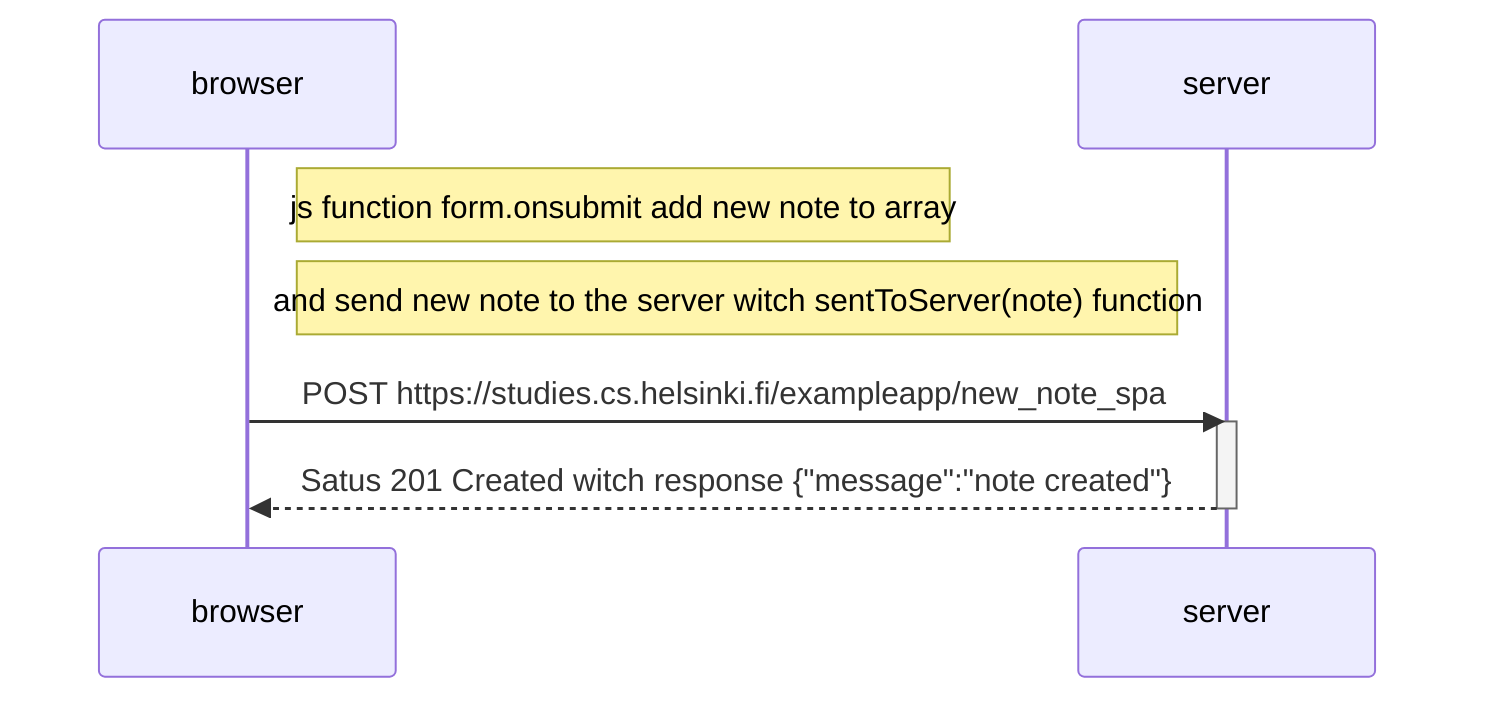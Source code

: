 sequenceDiagram
    participant browser
    participant server

    Note right of browser: js function form.onsubmit add new note to array
    Note right of browser: and send new note to the server witch sentToServer(note) function

    browser->>server: POST https://studies.cs.helsinki.fi/exampleapp/new_note_spa
    activate server
    server-->>browser: Satus 201 Created witch response {"message":"note created"}
    deactivate server